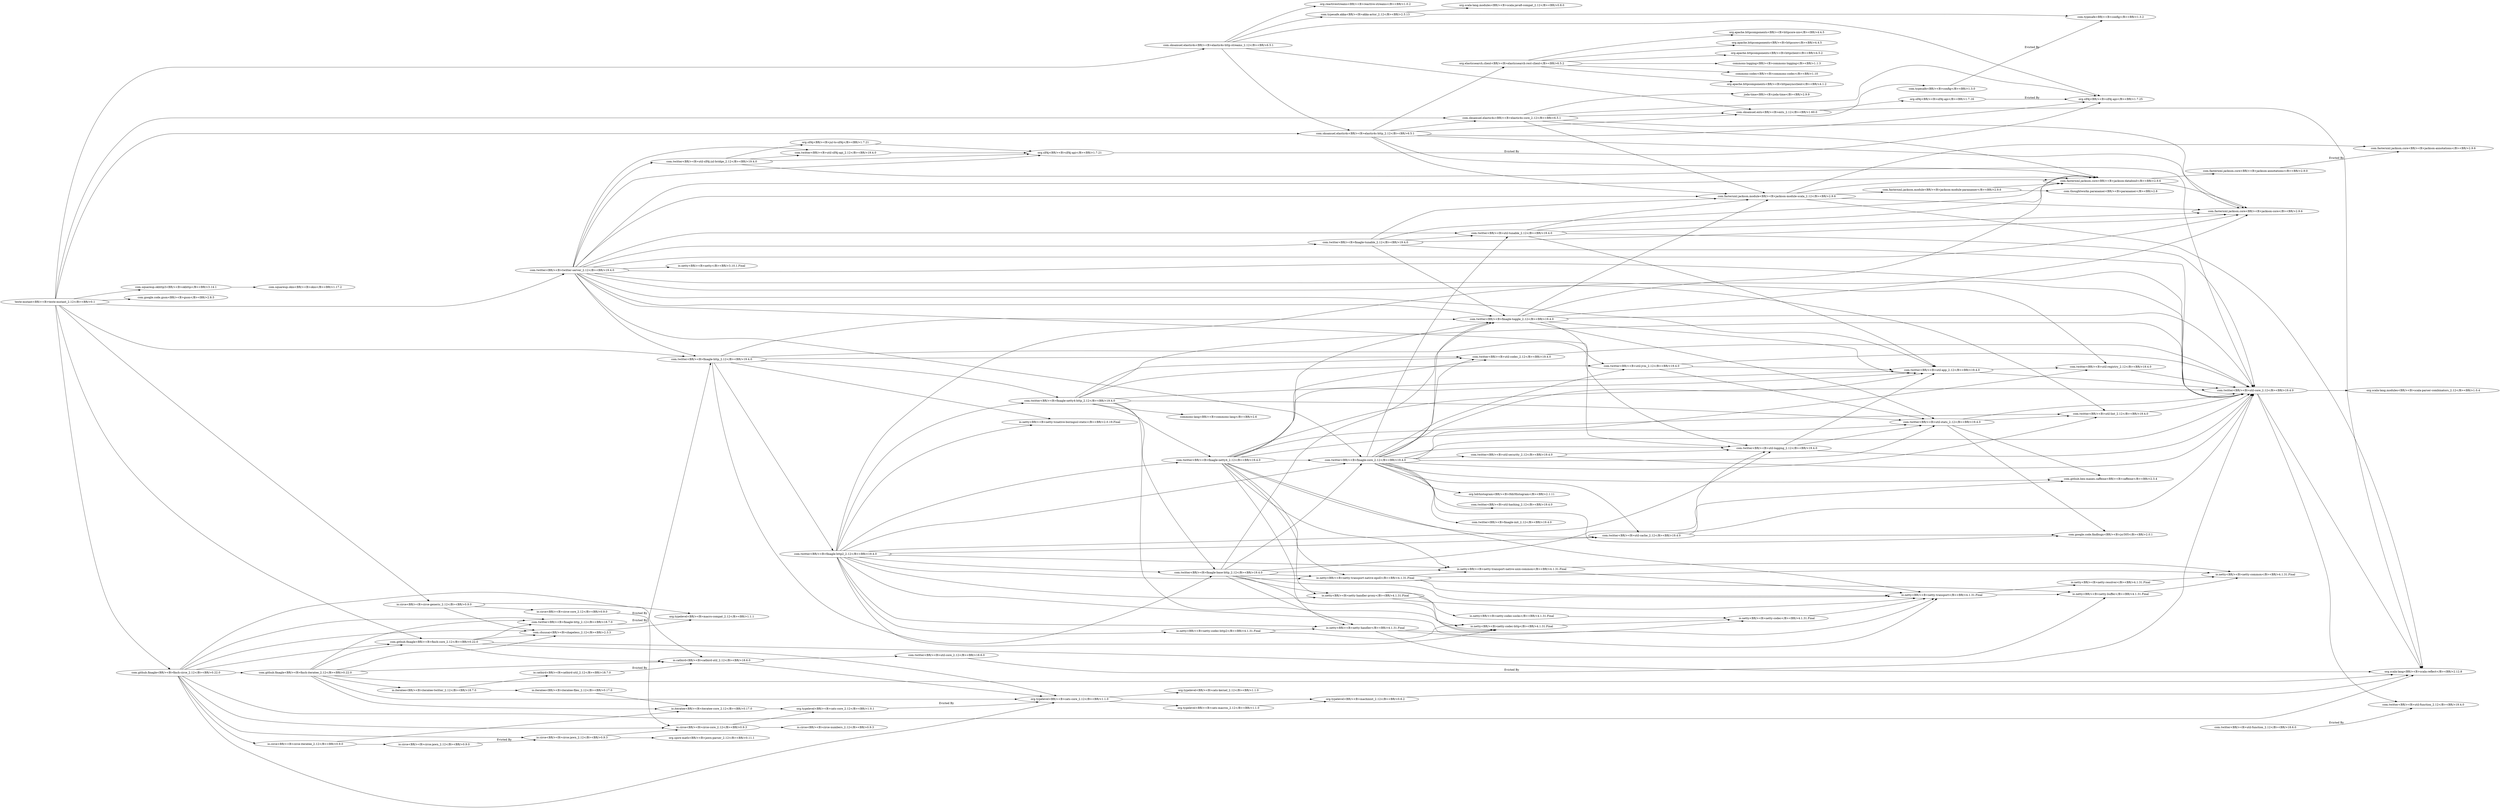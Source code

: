 digraph "dependency-graph" {
    graph[rankdir="LR"]
    edge [
        arrowtail="none"
    ]
    "teste-mutant:teste-mutant_2.12:0.1"[labelType="html" label="teste-mutant<BR/><B>teste-mutant_2.12</B><BR/>0.1" style=""]
    "com.sksamuel.elastic4s:elastic4s-http-streams_2.12:6.5.1"[labelType="html" label="com.sksamuel.elastic4s<BR/><B>elastic4s-http-streams_2.12</B><BR/>6.5.1" style=""]
    "org.reactivestreams:reactive-streams:1.0.2"[labelType="html" label="org.reactivestreams<BR/><B>reactive-streams</B><BR/>1.0.2" style=""]
    "com.typesafe.akka:akka-actor_2.12:2.5.13"[labelType="html" label="com.typesafe.akka<BR/><B>akka-actor_2.12</B><BR/>2.5.13" style=""]
    "org.scala-lang.modules:scala-java8-compat_2.12:0.8.0"[labelType="html" label="org.scala-lang.modules<BR/><B>scala-java8-compat_2.12</B><BR/>0.8.0" style=""]
    "com.typesafe:config:1.3.2"[labelType="html" label="com.typesafe<BR/><B>config</B><BR/>1.3.2" style=""]
    "com.typesafe:config:1.3.0"[labelType="html" label="com.typesafe<BR/><B>config</B><BR/>1.3.0" style="stroke-dasharray: 5,5"]
    "com.sksamuel.elastic4s:elastic4s-http_2.12:6.5.1"[labelType="html" label="com.sksamuel.elastic4s<BR/><B>elastic4s-http_2.12</B><BR/>6.5.1" style=""]
    "org.elasticsearch.client:elasticsearch-rest-client:6.5.2"[labelType="html" label="org.elasticsearch.client<BR/><B>elasticsearch-rest-client</B><BR/>6.5.2" style=""]
    "commons-logging:commons-logging:1.1.3"[labelType="html" label="commons-logging<BR/><B>commons-logging</B><BR/>1.1.3" style=""]
    "commons-codec:commons-codec:1.10"[labelType="html" label="commons-codec<BR/><B>commons-codec</B><BR/>1.10" style=""]
    "org.apache.httpcomponents:httpasyncclient:4.1.2"[labelType="html" label="org.apache.httpcomponents<BR/><B>httpasyncclient</B><BR/>4.1.2" style=""]
    "org.apache.httpcomponents:httpcore-nio:4.4.5"[labelType="html" label="org.apache.httpcomponents<BR/><B>httpcore-nio</B><BR/>4.4.5" style=""]
    "org.apache.httpcomponents:httpcore:4.4.5"[labelType="html" label="org.apache.httpcomponents<BR/><B>httpcore</B><BR/>4.4.5" style=""]
    "org.apache.httpcomponents:httpclient:4.5.2"[labelType="html" label="org.apache.httpcomponents<BR/><B>httpclient</B><BR/>4.5.2" style=""]
    "com.sksamuel.elastic4s:elastic4s-core_2.12:6.5.1"[labelType="html" label="com.sksamuel.elastic4s<BR/><B>elastic4s-core_2.12</B><BR/>6.5.1" style=""]
    "joda-time:joda-time:2.9.9"[labelType="html" label="joda-time<BR/><B>joda-time</B><BR/>2.9.9" style=""]
    "org.slf4j:slf4j-api:1.7.25"[labelType="html" label="org.slf4j<BR/><B>slf4j-api</B><BR/>1.7.25" style=""]
    "org.slf4j:slf4j-api:1.7.21"[labelType="html" label="org.slf4j<BR/><B>slf4j-api</B><BR/>1.7.21" style="stroke-dasharray: 5,5"]
    "org.slf4j:slf4j-api:1.7.16"[labelType="html" label="org.slf4j<BR/><B>slf4j-api</B><BR/>1.7.16" style="stroke-dasharray: 5,5"]
    "com.sksamuel.exts:exts_2.12:1.60.0"[labelType="html" label="com.sksamuel.exts<BR/><B>exts_2.12</B><BR/>1.60.0" style=""]
    "com.squareup.okhttp3:okhttp:3.14.1"[labelType="html" label="com.squareup.okhttp3<BR/><B>okhttp</B><BR/>3.14.1" style=""]
    "com.squareup.okio:okio:1.17.2"[labelType="html" label="com.squareup.okio<BR/><B>okio</B><BR/>1.17.2" style=""]
    "com.google.code.gson:gson:2.8.5"[labelType="html" label="com.google.code.gson<BR/><B>gson</B><BR/>2.8.5" style=""]
    "com.twitter:twitter-server_2.12:19.4.0"[labelType="html" label="com.twitter<BR/><B>twitter-server_2.12</B><BR/>19.4.0" style=""]
    "io.netty:netty:3.10.1.Final"[labelType="html" label="io.netty<BR/><B>netty</B><BR/>3.10.1.Final" style=""]
    "com.twitter:util-slf4j-jul-bridge_2.12:19.4.0"[labelType="html" label="com.twitter<BR/><B>util-slf4j-jul-bridge_2.12</B><BR/>19.4.0" style=""]
    "org.slf4j:jul-to-slf4j:1.7.21"[labelType="html" label="org.slf4j<BR/><B>jul-to-slf4j</B><BR/>1.7.21" style=""]
    "com.twitter:util-slf4j-api_2.12:19.4.0"[labelType="html" label="com.twitter<BR/><B>util-slf4j-api_2.12</B><BR/>19.4.0" style=""]
    "com.twitter:finagle-tunable_2.12:19.4.0"[labelType="html" label="com.twitter<BR/><B>finagle-tunable_2.12</B><BR/>19.4.0" style=""]
    "com.twitter:finagle-http_2.12:19.4.0"[labelType="html" label="com.twitter<BR/><B>finagle-http_2.12</B><BR/>19.4.0" style=""]
    "com.twitter:finagle-http_2.12:18.7.0"[labelType="html" label="com.twitter<BR/><B>finagle-http_2.12</B><BR/>18.7.0" style="stroke-dasharray: 5,5"]
    "com.twitter:finagle-http2_2.12:19.4.0"[labelType="html" label="com.twitter<BR/><B>finagle-http2_2.12</B><BR/>19.4.0" style=""]
    "io.netty:netty-tcnative-boringssl-static:2.0.19.Final"[labelType="html" label="io.netty<BR/><B>netty-tcnative-boringssl-static</B><BR/>2.0.19.Final" style=""]
    "io.netty:netty-codec-http2:4.1.31.Final"[labelType="html" label="io.netty<BR/><B>netty-codec-http2</B><BR/>4.1.31.Final" style=""]
    "com.twitter:finagle-netty4-http_2.12:19.4.0"[labelType="html" label="com.twitter<BR/><B>finagle-netty4-http_2.12</B><BR/>19.4.0" style=""]
    "commons-lang:commons-lang:2.6"[labelType="html" label="commons-lang<BR/><B>commons-lang</B><BR/>2.6" style=""]
    "com.twitter:finagle-netty4_2.12:19.4.0"[labelType="html" label="com.twitter<BR/><B>finagle-netty4_2.12</B><BR/>19.4.0" style=""]
    "com.twitter:finagle-base-http_2.12:19.4.0"[labelType="html" label="com.twitter<BR/><B>finagle-base-http_2.12</B><BR/>19.4.0" style=""]
    "com.twitter:finagle-core_2.12:19.4.0"[labelType="html" label="com.twitter<BR/><B>finagle-core_2.12</B><BR/>19.4.0" style=""]
    "io.netty:netty-handler-proxy:4.1.31.Final"[labelType="html" label="io.netty<BR/><B>netty-handler-proxy</B><BR/>4.1.31.Final" style=""]
    "io.netty:netty-codec-http:4.1.31.Final"[labelType="html" label="io.netty<BR/><B>netty-codec-http</B><BR/>4.1.31.Final" style=""]
    "io.netty:netty-codec-socks:4.1.31.Final"[labelType="html" label="io.netty<BR/><B>netty-codec-socks</B><BR/>4.1.31.Final" style=""]
    "io.netty:netty-transport-native-epoll:4.1.31.Final"[labelType="html" label="io.netty<BR/><B>netty-transport-native-epoll</B><BR/>4.1.31.Final" style=""]
    "io.netty:netty-transport-native-unix-common:4.1.31.Final"[labelType="html" label="io.netty<BR/><B>netty-transport-native-unix-common</B><BR/>4.1.31.Final" style=""]
    "io.netty:netty-handler:4.1.31.Final"[labelType="html" label="io.netty<BR/><B>netty-handler</B><BR/>4.1.31.Final" style=""]
    "io.netty:netty-codec:4.1.31.Final"[labelType="html" label="io.netty<BR/><B>netty-codec</B><BR/>4.1.31.Final" style=""]
    "io.netty:netty-transport:4.1.31.Final"[labelType="html" label="io.netty<BR/><B>netty-transport</B><BR/>4.1.31.Final" style=""]
    "io.netty:netty-resolver:4.1.31.Final"[labelType="html" label="io.netty<BR/><B>netty-resolver</B><BR/>4.1.31.Final" style=""]
    "io.netty:netty-buffer:4.1.31.Final"[labelType="html" label="io.netty<BR/><B>netty-buffer</B><BR/>4.1.31.Final" style=""]
    "io.netty:netty-common:4.1.31.Final"[labelType="html" label="io.netty<BR/><B>netty-common</B><BR/>4.1.31.Final" style=""]
    "org.hdrhistogram:HdrHistogram:2.1.11"[labelType="html" label="org.hdrhistogram<BR/><B>HdrHistogram</B><BR/>2.1.11" style=""]
    "com.twitter:util-tunable_2.12:19.4.0"[labelType="html" label="com.twitter<BR/><B>util-tunable_2.12</B><BR/>19.4.0" style=""]
    "com.twitter:util-security_2.12:19.4.0"[labelType="html" label="com.twitter<BR/><B>util-security_2.12</B><BR/>19.4.0" style=""]
    "com.twitter:util-jvm_2.12:19.4.0"[labelType="html" label="com.twitter<BR/><B>util-jvm_2.12</B><BR/>19.4.0" style=""]
    "com.twitter:util-hashing_2.12:19.4.0"[labelType="html" label="com.twitter<BR/><B>util-hashing_2.12</B><BR/>19.4.0" style=""]
    "com.twitter:util-codec_2.12:19.4.0"[labelType="html" label="com.twitter<BR/><B>util-codec_2.12</B><BR/>19.4.0" style=""]
    "com.twitter:util-cache_2.12:19.4.0"[labelType="html" label="com.twitter<BR/><B>util-cache_2.12</B><BR/>19.4.0" style=""]
    "com.twitter:finagle-init_2.12:19.4.0"[labelType="html" label="com.twitter<BR/><B>finagle-init_2.12</B><BR/>19.4.0" style=""]
    "com.twitter:finagle-toggle_2.12:19.4.0"[labelType="html" label="com.twitter<BR/><B>finagle-toggle_2.12</B><BR/>19.4.0" style=""]
    "com.fasterxml.jackson.module:jackson-module-scala_2.12:2.9.6"[labelType="html" label="com.fasterxml.jackson.module<BR/><B>jackson-module-scala_2.12</B><BR/>2.9.6" style=""]
    "com.fasterxml.jackson.module:jackson-module-paranamer:2.9.6"[labelType="html" label="com.fasterxml.jackson.module<BR/><B>jackson-module-paranamer</B><BR/>2.9.6" style=""]
    "com.thoughtworks.paranamer:paranamer:2.8"[labelType="html" label="com.thoughtworks.paranamer<BR/><B>paranamer</B><BR/>2.8" style=""]
    "com.fasterxml.jackson.core:jackson-annotations:2.9.6"[labelType="html" label="com.fasterxml.jackson.core<BR/><B>jackson-annotations</B><BR/>2.9.6" style=""]
    "com.fasterxml.jackson.core:jackson-annotations:2.9.0"[labelType="html" label="com.fasterxml.jackson.core<BR/><B>jackson-annotations</B><BR/>2.9.0" style="stroke-dasharray: 5,5"]
    "com.fasterxml.jackson.core:jackson-databind:2.9.6"[labelType="html" label="com.fasterxml.jackson.core<BR/><B>jackson-databind</B><BR/>2.9.6" style=""]
    "com.fasterxml.jackson.core:jackson-core:2.9.6"[labelType="html" label="com.fasterxml.jackson.core<BR/><B>jackson-core</B><BR/>2.9.6" style=""]
    "com.twitter:util-logging_2.12:19.4.0"[labelType="html" label="com.twitter<BR/><B>util-logging_2.12</B><BR/>19.4.0" style=""]
    "com.twitter:util-stats_2.12:19.4.0"[labelType="html" label="com.twitter<BR/><B>util-stats_2.12</B><BR/>19.4.0" style=""]
    "com.google.code.findbugs:jsr305:2.0.1"[labelType="html" label="com.google.code.findbugs<BR/><B>jsr305</B><BR/>2.0.1" style=""]
    "com.twitter:util-lint_2.12:19.4.0"[labelType="html" label="com.twitter<BR/><B>util-lint_2.12</B><BR/>19.4.0" style=""]
    "com.twitter:util-app_2.12:19.4.0"[labelType="html" label="com.twitter<BR/><B>util-app_2.12</B><BR/>19.4.0" style=""]
    "com.twitter:util-registry_2.12:19.4.0"[labelType="html" label="com.twitter<BR/><B>util-registry_2.12</B><BR/>19.4.0" style=""]
    "com.twitter:util-core_2.12:19.4.0"[labelType="html" label="com.twitter<BR/><B>util-core_2.12</B><BR/>19.4.0" style=""]
    "com.twitter:util-core_2.12:18.6.0"[labelType="html" label="com.twitter<BR/><B>util-core_2.12</B><BR/>18.6.0" style="stroke-dasharray: 5,5"]
    "com.twitter:util-function_2.12:19.4.0"[labelType="html" label="com.twitter<BR/><B>util-function_2.12</B><BR/>19.4.0" style=""]
    "com.twitter:util-function_2.12:18.6.0"[labelType="html" label="com.twitter<BR/><B>util-function_2.12</B><BR/>18.6.0" style="stroke-dasharray: 5,5"]
    "io.circe:circe-generic_2.12:0.9.0"[labelType="html" label="io.circe<BR/><B>circe-generic_2.12</B><BR/>0.9.0" style=""]
    "com.github.finagle:finch-circe_2.12:0.22.0"[labelType="html" label="com.github.finagle<BR/><B>finch-circe_2.12</B><BR/>0.22.0" style=""]
    "io.circe:circe-jawn_2.12:0.9.3"[labelType="html" label="io.circe<BR/><B>circe-jawn_2.12</B><BR/>0.9.3" style=""]
    "io.circe:circe-jawn_2.12:0.9.0"[labelType="html" label="io.circe<BR/><B>circe-jawn_2.12</B><BR/>0.9.0" style="stroke-dasharray: 5,5"]
    "org.spire-math:jawn-parser_2.12:0.11.1"[labelType="html" label="org.spire-math<BR/><B>jawn-parser_2.12</B><BR/>0.11.1" style=""]
    "io.circe:circe-iteratee_2.12:0.9.0"[labelType="html" label="io.circe<BR/><B>circe-iteratee_2.12</B><BR/>0.9.0" style=""]
    "io.circe:circe-core_2.12:0.9.3"[labelType="html" label="io.circe<BR/><B>circe-core_2.12</B><BR/>0.9.3" style=""]
    "io.circe:circe-core_2.12:0.9.0"[labelType="html" label="io.circe<BR/><B>circe-core_2.12</B><BR/>0.9.0" style="stroke-dasharray: 5,5"]
    "io.circe:circe-numbers_2.12:0.9.3"[labelType="html" label="io.circe<BR/><B>circe-numbers_2.12</B><BR/>0.9.3" style=""]
    "com.github.finagle:finch-iteratee_2.12:0.22.0"[labelType="html" label="com.github.finagle<BR/><B>finch-iteratee_2.12</B><BR/>0.22.0" style=""]
    "io.iteratee:iteratee-twitter_2.12:18.7.0"[labelType="html" label="io.iteratee<BR/><B>iteratee-twitter_2.12</B><BR/>18.7.0" style=""]
    "io.iteratee:iteratee-files_2.12:0.17.0"[labelType="html" label="io.iteratee<BR/><B>iteratee-files_2.12</B><BR/>0.17.0" style=""]
    "io.iteratee:iteratee-core_2.12:0.17.0"[labelType="html" label="io.iteratee<BR/><B>iteratee-core_2.12</B><BR/>0.17.0" style=""]
    "org.scala-lang:scala-reflect:2.12.8"[labelType="html" label="org.scala-lang<BR/><B>scala-reflect</B><BR/>2.12.8" style=""]
    "com.github.finagle:finch-core_2.12:0.22.0"[labelType="html" label="com.github.finagle<BR/><B>finch-core_2.12</B><BR/>0.22.0" style=""]
    "io.catbird:catbird-util_2.12:18.6.0"[labelType="html" label="io.catbird<BR/><B>catbird-util_2.12</B><BR/>18.6.0" style=""]
    "io.catbird:catbird-util_2.12:18.7.0"[labelType="html" label="io.catbird<BR/><B>catbird-util_2.12</B><BR/>18.7.0" style="stroke-dasharray: 5,5"]
    "org.scala-lang.modules:scala-parser-combinators_2.12:1.0.4"[labelType="html" label="org.scala-lang.modules<BR/><B>scala-parser-combinators_2.12</B><BR/>1.0.4" style=""]
    "com.github.ben-manes.caffeine:caffeine:2.3.4"[labelType="html" label="com.github.ben-manes.caffeine<BR/><B>caffeine</B><BR/>2.3.4" style=""]
    "org.typelevel:cats-core_2.12:1.1.0"[labelType="html" label="org.typelevel<BR/><B>cats-core_2.12</B><BR/>1.1.0" style=""]
    "org.typelevel:cats-core_2.12:1.0.1"[labelType="html" label="org.typelevel<BR/><B>cats-core_2.12</B><BR/>1.0.1" style="stroke-dasharray: 5,5"]
    "org.typelevel:cats-kernel_2.12:1.1.0"[labelType="html" label="org.typelevel<BR/><B>cats-kernel_2.12</B><BR/>1.1.0" style=""]
    "org.typelevel:cats-macros_2.12:1.1.0"[labelType="html" label="org.typelevel<BR/><B>cats-macros_2.12</B><BR/>1.1.0" style=""]
    "org.typelevel:machinist_2.12:0.6.2"[labelType="html" label="org.typelevel<BR/><B>machinist_2.12</B><BR/>0.6.2" style=""]
    "com.chuusai:shapeless_2.12:2.3.3"[labelType="html" label="com.chuusai<BR/><B>shapeless_2.12</B><BR/>2.3.3" style=""]
    "org.typelevel:macro-compat_2.12:1.1.1"[labelType="html" label="org.typelevel<BR/><B>macro-compat_2.12</B><BR/>1.1.1" style=""]
    "teste-mutant:teste-mutant_2.12:0.1" -> "com.sksamuel.elastic4s:elastic4s-http-streams_2.12:6.5.1"
    "com.sksamuel.elastic4s:elastic4s-http-streams_2.12:6.5.1" -> "org.reactivestreams:reactive-streams:1.0.2"
    "com.sksamuel.elastic4s:elastic4s-http-streams_2.12:6.5.1" -> "com.typesafe.akka:akka-actor_2.12:2.5.13"
    "com.typesafe.akka:akka-actor_2.12:2.5.13" -> "org.scala-lang.modules:scala-java8-compat_2.12:0.8.0"
    "com.typesafe.akka:akka-actor_2.12:2.5.13" -> "com.typesafe:config:1.3.2"
    "com.sksamuel.exts:exts_2.12:1.60.0" -> "com.typesafe:config:1.3.0"
    "teste-mutant:teste-mutant_2.12:0.1" -> "com.sksamuel.elastic4s:elastic4s-http_2.12:6.5.1"
    "com.sksamuel.elastic4s:elastic4s-http-streams_2.12:6.5.1" -> "com.sksamuel.elastic4s:elastic4s-http_2.12:6.5.1"
    "com.sksamuel.elastic4s:elastic4s-http_2.12:6.5.1" -> "org.elasticsearch.client:elasticsearch-rest-client:6.5.2"
    "org.elasticsearch.client:elasticsearch-rest-client:6.5.2" -> "commons-logging:commons-logging:1.1.3"
    "org.elasticsearch.client:elasticsearch-rest-client:6.5.2" -> "commons-codec:commons-codec:1.10"
    "org.elasticsearch.client:elasticsearch-rest-client:6.5.2" -> "org.apache.httpcomponents:httpasyncclient:4.1.2"
    "org.elasticsearch.client:elasticsearch-rest-client:6.5.2" -> "org.apache.httpcomponents:httpcore-nio:4.4.5"
    "org.elasticsearch.client:elasticsearch-rest-client:6.5.2" -> "org.apache.httpcomponents:httpcore:4.4.5"
    "org.elasticsearch.client:elasticsearch-rest-client:6.5.2" -> "org.apache.httpcomponents:httpclient:4.5.2"
    "teste-mutant:teste-mutant_2.12:0.1" -> "com.sksamuel.elastic4s:elastic4s-core_2.12:6.5.1"
    "com.sksamuel.elastic4s:elastic4s-http_2.12:6.5.1" -> "com.sksamuel.elastic4s:elastic4s-core_2.12:6.5.1"
    "com.sksamuel.elastic4s:elastic4s-core_2.12:6.5.1" -> "joda-time:joda-time:2.9.9"
    "com.sksamuel.elastic4s:elastic4s-core_2.12:6.5.1" -> "org.slf4j:slf4j-api:1.7.25"
    "com.sksamuel.elastic4s:elastic4s-http_2.12:6.5.1" -> "org.slf4j:slf4j-api:1.7.25"
    "com.sksamuel.elastic4s:elastic4s-http-streams_2.12:6.5.1" -> "org.slf4j:slf4j-api:1.7.25"
    "com.twitter:util-slf4j-jul-bridge_2.12:19.4.0" -> "org.slf4j:slf4j-api:1.7.21"
    "org.slf4j:jul-to-slf4j:1.7.21" -> "org.slf4j:slf4j-api:1.7.21"
    "com.twitter:twitter-server_2.12:19.4.0" -> "org.slf4j:slf4j-api:1.7.21"
    "com.twitter:util-slf4j-api_2.12:19.4.0" -> "org.slf4j:slf4j-api:1.7.21"
    "com.sksamuel.exts:exts_2.12:1.60.0" -> "org.slf4j:slf4j-api:1.7.16"
    "com.sksamuel.elastic4s:elastic4s-core_2.12:6.5.1" -> "com.sksamuel.exts:exts_2.12:1.60.0"
    "com.sksamuel.elastic4s:elastic4s-http_2.12:6.5.1" -> "com.sksamuel.exts:exts_2.12:1.60.0"
    "com.sksamuel.elastic4s:elastic4s-http-streams_2.12:6.5.1" -> "com.sksamuel.exts:exts_2.12:1.60.0"
    "teste-mutant:teste-mutant_2.12:0.1" -> "com.squareup.okhttp3:okhttp:3.14.1"
    "com.squareup.okhttp3:okhttp:3.14.1" -> "com.squareup.okio:okio:1.17.2"
    "teste-mutant:teste-mutant_2.12:0.1" -> "com.google.code.gson:gson:2.8.5"
    "teste-mutant:teste-mutant_2.12:0.1" -> "com.twitter:twitter-server_2.12:19.4.0"
    "com.twitter:twitter-server_2.12:19.4.0" -> "io.netty:netty:3.10.1.Final"
    "com.twitter:twitter-server_2.12:19.4.0" -> "com.twitter:util-slf4j-jul-bridge_2.12:19.4.0"
    "com.twitter:util-slf4j-jul-bridge_2.12:19.4.0" -> "org.slf4j:jul-to-slf4j:1.7.21"
    "com.twitter:util-slf4j-jul-bridge_2.12:19.4.0" -> "com.twitter:util-slf4j-api_2.12:19.4.0"
    "com.twitter:twitter-server_2.12:19.4.0" -> "com.twitter:util-slf4j-api_2.12:19.4.0"
    "com.twitter:twitter-server_2.12:19.4.0" -> "com.twitter:finagle-tunable_2.12:19.4.0"
    "teste-mutant:teste-mutant_2.12:0.1" -> "com.twitter:finagle-http_2.12:19.4.0"
    "com.twitter:twitter-server_2.12:19.4.0" -> "com.twitter:finagle-http_2.12:19.4.0"
    "com.github.finagle:finch-iteratee_2.12:0.22.0" -> "com.twitter:finagle-http_2.12:18.7.0"
    "com.github.finagle:finch-circe_2.12:0.22.0" -> "com.twitter:finagle-http_2.12:18.7.0"
    "com.github.finagle:finch-core_2.12:0.22.0" -> "com.twitter:finagle-http_2.12:18.7.0"
    "com.twitter:finagle-http_2.12:19.4.0" -> "com.twitter:finagle-http2_2.12:19.4.0"
    "com.twitter:finagle-http2_2.12:19.4.0" -> "io.netty:netty-tcnative-boringssl-static:2.0.19.Final"
    "com.twitter:finagle-http_2.12:19.4.0" -> "io.netty:netty-tcnative-boringssl-static:2.0.19.Final"
    "com.twitter:finagle-http2_2.12:19.4.0" -> "io.netty:netty-codec-http2:4.1.31.Final"
    "com.twitter:finagle-http2_2.12:19.4.0" -> "com.twitter:finagle-netty4-http_2.12:19.4.0"
    "com.twitter:finagle-http_2.12:19.4.0" -> "com.twitter:finagle-netty4-http_2.12:19.4.0"
    "com.twitter:finagle-netty4-http_2.12:19.4.0" -> "commons-lang:commons-lang:2.6"
    "com.twitter:finagle-http2_2.12:19.4.0" -> "com.twitter:finagle-netty4_2.12:19.4.0"
    "com.twitter:finagle-netty4-http_2.12:19.4.0" -> "com.twitter:finagle-netty4_2.12:19.4.0"
    "com.twitter:finagle-http2_2.12:19.4.0" -> "com.twitter:finagle-base-http_2.12:19.4.0"
    "com.twitter:finagle-netty4-http_2.12:19.4.0" -> "com.twitter:finagle-base-http_2.12:19.4.0"
    "com.twitter:finagle-http_2.12:19.4.0" -> "com.twitter:finagle-base-http_2.12:19.4.0"
    "com.twitter:finagle-http2_2.12:19.4.0" -> "com.twitter:finagle-core_2.12:19.4.0"
    "com.twitter:twitter-server_2.12:19.4.0" -> "com.twitter:finagle-core_2.12:19.4.0"
    "com.twitter:finagle-base-http_2.12:19.4.0" -> "com.twitter:finagle-core_2.12:19.4.0"
    "com.twitter:finagle-netty4_2.12:19.4.0" -> "com.twitter:finagle-core_2.12:19.4.0"
    "com.twitter:finagle-http2_2.12:19.4.0" -> "io.netty:netty-handler-proxy:4.1.31.Final"
    "com.twitter:finagle-base-http_2.12:19.4.0" -> "io.netty:netty-handler-proxy:4.1.31.Final"
    "com.twitter:finagle-netty4_2.12:19.4.0" -> "io.netty:netty-handler-proxy:4.1.31.Final"
    "com.twitter:finagle-http2_2.12:19.4.0" -> "io.netty:netty-codec-http:4.1.31.Final"
    "io.netty:netty-handler-proxy:4.1.31.Final" -> "io.netty:netty-codec-http:4.1.31.Final"
    "com.twitter:finagle-netty4-http_2.12:19.4.0" -> "io.netty:netty-codec-http:4.1.31.Final"
    "io.netty:netty-codec-http2:4.1.31.Final" -> "io.netty:netty-codec-http:4.1.31.Final"
    "com.twitter:finagle-base-http_2.12:19.4.0" -> "io.netty:netty-codec-http:4.1.31.Final"
    "io.netty:netty-handler-proxy:4.1.31.Final" -> "io.netty:netty-codec-socks:4.1.31.Final"
    "com.twitter:finagle-http2_2.12:19.4.0" -> "io.netty:netty-transport-native-epoll:4.1.31.Final"
    "com.twitter:finagle-base-http_2.12:19.4.0" -> "io.netty:netty-transport-native-epoll:4.1.31.Final"
    "com.twitter:finagle-netty4_2.12:19.4.0" -> "io.netty:netty-transport-native-epoll:4.1.31.Final"
    "io.netty:netty-transport-native-epoll:4.1.31.Final" -> "io.netty:netty-transport-native-unix-common:4.1.31.Final"
    "com.twitter:finagle-http2_2.12:19.4.0" -> "io.netty:netty-transport-native-unix-common:4.1.31.Final"
    "com.twitter:finagle-base-http_2.12:19.4.0" -> "io.netty:netty-transport-native-unix-common:4.1.31.Final"
    "com.twitter:finagle-netty4_2.12:19.4.0" -> "io.netty:netty-transport-native-unix-common:4.1.31.Final"
    "com.twitter:finagle-http2_2.12:19.4.0" -> "io.netty:netty-handler:4.1.31.Final"
    "io.netty:netty-codec-http2:4.1.31.Final" -> "io.netty:netty-handler:4.1.31.Final"
    "com.twitter:finagle-base-http_2.12:19.4.0" -> "io.netty:netty-handler:4.1.31.Final"
    "com.twitter:finagle-netty4_2.12:19.4.0" -> "io.netty:netty-handler:4.1.31.Final"
    "io.netty:netty-codec-socks:4.1.31.Final" -> "io.netty:netty-codec:4.1.31.Final"
    "io.netty:netty-codec-http:4.1.31.Final" -> "io.netty:netty-codec:4.1.31.Final"
    "io.netty:netty-handler:4.1.31.Final" -> "io.netty:netty-codec:4.1.31.Final"
    "io.netty:netty-transport-native-epoll:4.1.31.Final" -> "io.netty:netty-transport:4.1.31.Final"
    "com.twitter:finagle-http2_2.12:19.4.0" -> "io.netty:netty-transport:4.1.31.Final"
    "io.netty:netty-codec:4.1.31.Final" -> "io.netty:netty-transport:4.1.31.Final"
    "io.netty:netty-handler-proxy:4.1.31.Final" -> "io.netty:netty-transport:4.1.31.Final"
    "com.twitter:finagle-base-http_2.12:19.4.0" -> "io.netty:netty-transport:4.1.31.Final"
    "com.twitter:finagle-netty4_2.12:19.4.0" -> "io.netty:netty-transport:4.1.31.Final"
    "io.netty:netty-handler:4.1.31.Final" -> "io.netty:netty-transport:4.1.31.Final"
    "io.netty:netty-transport-native-unix-common:4.1.31.Final" -> "io.netty:netty-transport:4.1.31.Final"
    "io.netty:netty-transport:4.1.31.Final" -> "io.netty:netty-resolver:4.1.31.Final"
    "io.netty:netty-transport-native-epoll:4.1.31.Final" -> "io.netty:netty-buffer:4.1.31.Final"
    "io.netty:netty-transport:4.1.31.Final" -> "io.netty:netty-buffer:4.1.31.Final"
    "io.netty:netty-handler:4.1.31.Final" -> "io.netty:netty-buffer:4.1.31.Final"
    "io.netty:netty-transport-native-epoll:4.1.31.Final" -> "io.netty:netty-common:4.1.31.Final"
    "io.netty:netty-resolver:4.1.31.Final" -> "io.netty:netty-common:4.1.31.Final"
    "io.netty:netty-buffer:4.1.31.Final" -> "io.netty:netty-common:4.1.31.Final"
    "io.netty:netty-transport-native-unix-common:4.1.31.Final" -> "io.netty:netty-common:4.1.31.Final"
    "com.twitter:finagle-core_2.12:19.4.0" -> "org.hdrhistogram:HdrHistogram:2.1.11"
    "com.twitter:finagle-tunable_2.12:19.4.0" -> "com.twitter:util-tunable_2.12:19.4.0"
    "com.twitter:twitter-server_2.12:19.4.0" -> "com.twitter:util-tunable_2.12:19.4.0"
    "com.twitter:finagle-core_2.12:19.4.0" -> "com.twitter:util-tunable_2.12:19.4.0"
    "com.twitter:finagle-core_2.12:19.4.0" -> "com.twitter:util-security_2.12:19.4.0"
    "com.twitter:finagle-netty4-http_2.12:19.4.0" -> "com.twitter:util-jvm_2.12:19.4.0"
    "com.twitter:twitter-server_2.12:19.4.0" -> "com.twitter:util-jvm_2.12:19.4.0"
    "com.twitter:finagle-core_2.12:19.4.0" -> "com.twitter:util-jvm_2.12:19.4.0"
    "com.twitter:finagle-core_2.12:19.4.0" -> "com.twitter:util-hashing_2.12:19.4.0"
    "com.twitter:finagle-netty4-http_2.12:19.4.0" -> "com.twitter:util-codec_2.12:19.4.0"
    "com.twitter:finagle-http_2.12:19.4.0" -> "com.twitter:util-codec_2.12:19.4.0"
    "com.twitter:finagle-core_2.12:19.4.0" -> "com.twitter:util-codec_2.12:19.4.0"
    "com.twitter:finagle-netty4_2.12:19.4.0" -> "com.twitter:util-codec_2.12:19.4.0"
    "com.twitter:finagle-http2_2.12:19.4.0" -> "com.twitter:util-cache_2.12:19.4.0"
    "com.twitter:finagle-core_2.12:19.4.0" -> "com.twitter:util-cache_2.12:19.4.0"
    "com.twitter:finagle-netty4_2.12:19.4.0" -> "com.twitter:util-cache_2.12:19.4.0"
    "com.twitter:finagle-core_2.12:19.4.0" -> "com.twitter:finagle-init_2.12:19.4.0"
    "com.twitter:finagle-tunable_2.12:19.4.0" -> "com.twitter:finagle-toggle_2.12:19.4.0"
    "com.twitter:twitter-server_2.12:19.4.0" -> "com.twitter:finagle-toggle_2.12:19.4.0"
    "com.twitter:finagle-http_2.12:19.4.0" -> "com.twitter:finagle-toggle_2.12:19.4.0"
    "com.twitter:finagle-base-http_2.12:19.4.0" -> "com.twitter:finagle-toggle_2.12:19.4.0"
    "com.twitter:finagle-core_2.12:19.4.0" -> "com.twitter:finagle-toggle_2.12:19.4.0"
    "com.twitter:finagle-netty4_2.12:19.4.0" -> "com.twitter:finagle-toggle_2.12:19.4.0"
    "com.sksamuel.elastic4s:elastic4s-core_2.12:6.5.1" -> "com.fasterxml.jackson.module:jackson-module-scala_2.12:2.9.6"
    "com.twitter:finagle-tunable_2.12:19.4.0" -> "com.fasterxml.jackson.module:jackson-module-scala_2.12:2.9.6"
    "com.sksamuel.elastic4s:elastic4s-http_2.12:6.5.1" -> "com.fasterxml.jackson.module:jackson-module-scala_2.12:2.9.6"
    "com.twitter:twitter-server_2.12:19.4.0" -> "com.fasterxml.jackson.module:jackson-module-scala_2.12:2.9.6"
    "com.twitter:util-tunable_2.12:19.4.0" -> "com.fasterxml.jackson.module:jackson-module-scala_2.12:2.9.6"
    "com.twitter:finagle-toggle_2.12:19.4.0" -> "com.fasterxml.jackson.module:jackson-module-scala_2.12:2.9.6"
    "com.fasterxml.jackson.module:jackson-module-scala_2.12:2.9.6" -> "com.fasterxml.jackson.module:jackson-module-paranamer:2.9.6"
    "com.fasterxml.jackson.module:jackson-module-paranamer:2.9.6" -> "com.thoughtworks.paranamer:paranamer:2.8"
    "com.fasterxml.jackson.module:jackson-module-scala_2.12:2.9.6" -> "com.fasterxml.jackson.core:jackson-annotations:2.9.6"
    "com.fasterxml.jackson.core:jackson-databind:2.9.6" -> "com.fasterxml.jackson.core:jackson-annotations:2.9.0"
    "com.sksamuel.elastic4s:elastic4s-core_2.12:6.5.1" -> "com.fasterxml.jackson.core:jackson-databind:2.9.6"
    "com.twitter:finagle-tunable_2.12:19.4.0" -> "com.fasterxml.jackson.core:jackson-databind:2.9.6"
    "com.fasterxml.jackson.module:jackson-module-scala_2.12:2.9.6" -> "com.fasterxml.jackson.core:jackson-databind:2.9.6"
    "com.sksamuel.elastic4s:elastic4s-http_2.12:6.5.1" -> "com.fasterxml.jackson.core:jackson-databind:2.9.6"
    "com.twitter:twitter-server_2.12:19.4.0" -> "com.fasterxml.jackson.core:jackson-databind:2.9.6"
    "com.twitter:util-tunable_2.12:19.4.0" -> "com.fasterxml.jackson.core:jackson-databind:2.9.6"
    "com.twitter:finagle-toggle_2.12:19.4.0" -> "com.fasterxml.jackson.core:jackson-databind:2.9.6"
    "com.fasterxml.jackson.module:jackson-module-paranamer:2.9.6" -> "com.fasterxml.jackson.core:jackson-databind:2.9.6"
    "com.sksamuel.elastic4s:elastic4s-core_2.12:6.5.1" -> "com.fasterxml.jackson.core:jackson-core:2.9.6"
    "com.twitter:finagle-tunable_2.12:19.4.0" -> "com.fasterxml.jackson.core:jackson-core:2.9.6"
    "com.fasterxml.jackson.module:jackson-module-scala_2.12:2.9.6" -> "com.fasterxml.jackson.core:jackson-core:2.9.6"
    "com.sksamuel.elastic4s:elastic4s-http_2.12:6.5.1" -> "com.fasterxml.jackson.core:jackson-core:2.9.6"
    "com.twitter:twitter-server_2.12:19.4.0" -> "com.fasterxml.jackson.core:jackson-core:2.9.6"
    "com.twitter:util-tunable_2.12:19.4.0" -> "com.fasterxml.jackson.core:jackson-core:2.9.6"
    "com.twitter:finagle-toggle_2.12:19.4.0" -> "com.fasterxml.jackson.core:jackson-core:2.9.6"
    "com.fasterxml.jackson.core:jackson-databind:2.9.6" -> "com.fasterxml.jackson.core:jackson-core:2.9.6"
    "com.twitter:finagle-http2_2.12:19.4.0" -> "com.twitter:util-logging_2.12:19.4.0"
    "com.twitter:util-security_2.12:19.4.0" -> "com.twitter:util-logging_2.12:19.4.0"
    "com.twitter:finagle-http_2.12:19.4.0" -> "com.twitter:util-logging_2.12:19.4.0"
    "com.twitter:finagle-base-http_2.12:19.4.0" -> "com.twitter:util-logging_2.12:19.4.0"
    "com.twitter:finagle-core_2.12:19.4.0" -> "com.twitter:util-logging_2.12:19.4.0"
    "com.twitter:finagle-toggle_2.12:19.4.0" -> "com.twitter:util-logging_2.12:19.4.0"
    "com.twitter:util-jvm_2.12:19.4.0" -> "com.twitter:util-stats_2.12:19.4.0"
    "com.twitter:util-logging_2.12:19.4.0" -> "com.twitter:util-stats_2.12:19.4.0"
    "com.twitter:finagle-netty4-http_2.12:19.4.0" -> "com.twitter:util-stats_2.12:19.4.0"
    "com.twitter:finagle-core_2.12:19.4.0" -> "com.twitter:util-stats_2.12:19.4.0"
    "com.twitter:finagle-netty4_2.12:19.4.0" -> "com.twitter:util-stats_2.12:19.4.0"
    "com.twitter:finagle-toggle_2.12:19.4.0" -> "com.twitter:util-stats_2.12:19.4.0"
    "com.twitter:util-cache_2.12:19.4.0" -> "com.google.code.findbugs:jsr305:2.0.1"
    "com.twitter:finagle-core_2.12:19.4.0" -> "com.google.code.findbugs:jsr305:2.0.1"
    "com.twitter:util-stats_2.12:19.4.0" -> "com.google.code.findbugs:jsr305:2.0.1"
    "com.twitter:twitter-server_2.12:19.4.0" -> "com.twitter:util-lint_2.12:19.4.0"
    "com.twitter:finagle-core_2.12:19.4.0" -> "com.twitter:util-lint_2.12:19.4.0"
    "com.twitter:util-stats_2.12:19.4.0" -> "com.twitter:util-lint_2.12:19.4.0"
    "com.twitter:finagle-netty4_2.12:19.4.0" -> "com.twitter:util-lint_2.12:19.4.0"
    "com.twitter:util-jvm_2.12:19.4.0" -> "com.twitter:util-app_2.12:19.4.0"
    "com.twitter:util-logging_2.12:19.4.0" -> "com.twitter:util-app_2.12:19.4.0"
    "com.twitter:finagle-netty4-http_2.12:19.4.0" -> "com.twitter:util-app_2.12:19.4.0"
    "com.twitter:twitter-server_2.12:19.4.0" -> "com.twitter:util-app_2.12:19.4.0"
    "com.twitter:util-tunable_2.12:19.4.0" -> "com.twitter:util-app_2.12:19.4.0"
    "com.twitter:finagle-core_2.12:19.4.0" -> "com.twitter:util-app_2.12:19.4.0"
    "com.twitter:finagle-netty4_2.12:19.4.0" -> "com.twitter:util-app_2.12:19.4.0"
    "com.twitter:finagle-toggle_2.12:19.4.0" -> "com.twitter:util-app_2.12:19.4.0"
    "com.twitter:util-app_2.12:19.4.0" -> "com.twitter:util-registry_2.12:19.4.0"
    "com.twitter:twitter-server_2.12:19.4.0" -> "com.twitter:util-registry_2.12:19.4.0"
    "com.twitter:finagle-core_2.12:19.4.0" -> "com.twitter:util-registry_2.12:19.4.0"
    "com.twitter:util-codec_2.12:19.4.0" -> "com.twitter:util-core_2.12:19.4.0"
    "com.twitter:finagle-http2_2.12:19.4.0" -> "com.twitter:util-core_2.12:19.4.0"
    "com.twitter:util-security_2.12:19.4.0" -> "com.twitter:util-core_2.12:19.4.0"
    "com.twitter:finagle-tunable_2.12:19.4.0" -> "com.twitter:util-core_2.12:19.4.0"
    "com.twitter:finagle-netty4-http_2.12:19.4.0" -> "com.twitter:util-core_2.12:19.4.0"
    "com.twitter:twitter-server_2.12:19.4.0" -> "com.twitter:util-core_2.12:19.4.0"
    "com.twitter:util-registry_2.12:19.4.0" -> "com.twitter:util-core_2.12:19.4.0"
    "com.twitter:util-lint_2.12:19.4.0" -> "com.twitter:util-core_2.12:19.4.0"
    "com.twitter:util-stats_2.12:19.4.0" -> "com.twitter:util-core_2.12:19.4.0"
    "com.twitter:finagle-toggle_2.12:19.4.0" -> "com.twitter:util-core_2.12:19.4.0"
    "com.twitter:util-slf4j-jul-bridge_2.12:19.4.0" -> "com.twitter:util-core_2.12:19.4.0"
    "com.twitter:util-jvm_2.12:19.4.0" -> "com.twitter:util-core_2.12:19.4.0"
    "com.twitter:util-logging_2.12:19.4.0" -> "com.twitter:util-core_2.12:19.4.0"
    "com.twitter:util-app_2.12:19.4.0" -> "com.twitter:util-core_2.12:19.4.0"
    "com.twitter:util-cache_2.12:19.4.0" -> "com.twitter:util-core_2.12:19.4.0"
    "com.twitter:util-tunable_2.12:19.4.0" -> "com.twitter:util-core_2.12:19.4.0"
    "com.twitter:finagle-core_2.12:19.4.0" -> "com.twitter:util-core_2.12:19.4.0"
    "com.twitter:finagle-netty4_2.12:19.4.0" -> "com.twitter:util-core_2.12:19.4.0"
    "io.catbird:catbird-util_2.12:18.6.0" -> "com.twitter:util-core_2.12:18.6.0"
    "com.twitter:util-core_2.12:19.4.0" -> "com.twitter:util-function_2.12:19.4.0"
    "teste-mutant:teste-mutant_2.12:0.1" -> "io.circe:circe-generic_2.12:0.9.0"
    "teste-mutant:teste-mutant_2.12:0.1" -> "com.github.finagle:finch-circe_2.12:0.22.0"
    "com.github.finagle:finch-circe_2.12:0.22.0" -> "io.circe:circe-jawn_2.12:0.9.3"
    "io.circe:circe-iteratee_2.12:0.9.0" -> "io.circe:circe-jawn_2.12:0.9.0"
    "io.circe:circe-jawn_2.12:0.9.3" -> "org.spire-math:jawn-parser_2.12:0.11.1"
    "com.github.finagle:finch-circe_2.12:0.22.0" -> "io.circe:circe-iteratee_2.12:0.9.0"
    "io.circe:circe-jawn_2.12:0.9.3" -> "io.circe:circe-core_2.12:0.9.3"
    "com.github.finagle:finch-circe_2.12:0.22.0" -> "io.circe:circe-core_2.12:0.9.3"
    "io.circe:circe-generic_2.12:0.9.0" -> "io.circe:circe-core_2.12:0.9.0"
    "io.circe:circe-core_2.12:0.9.3" -> "io.circe:circe-numbers_2.12:0.9.3"
    "com.github.finagle:finch-circe_2.12:0.22.0" -> "com.github.finagle:finch-iteratee_2.12:0.22.0"
    "com.github.finagle:finch-iteratee_2.12:0.22.0" -> "io.iteratee:iteratee-twitter_2.12:18.7.0"
    "io.iteratee:iteratee-twitter_2.12:18.7.0" -> "io.iteratee:iteratee-files_2.12:0.17.0"
    "com.github.finagle:finch-iteratee_2.12:0.22.0" -> "io.iteratee:iteratee-core_2.12:0.17.0"
    "io.iteratee:iteratee-files_2.12:0.17.0" -> "io.iteratee:iteratee-core_2.12:0.17.0"
    "io.circe:circe-iteratee_2.12:0.9.0" -> "io.iteratee:iteratee-core_2.12:0.17.0"
    "com.github.finagle:finch-iteratee_2.12:0.22.0" -> "org.scala-lang:scala-reflect:2.12.8"
    "com.sksamuel.exts:exts_2.12:1.60.0" -> "org.scala-lang:scala-reflect:2.12.8"
    "com.fasterxml.jackson.module:jackson-module-scala_2.12:2.9.6" -> "org.scala-lang:scala-reflect:2.12.8"
    "com.twitter:util-core_2.12:19.4.0" -> "org.scala-lang:scala-reflect:2.12.8"
    "org.typelevel:machinist_2.12:0.6.2" -> "org.scala-lang:scala-reflect:2.12.8"
    "com.github.finagle:finch-circe_2.12:0.22.0" -> "org.scala-lang:scala-reflect:2.12.8"
    "com.github.finagle:finch-core_2.12:0.22.0" -> "org.scala-lang:scala-reflect:2.12.8"
    "com.github.finagle:finch-iteratee_2.12:0.22.0" -> "com.github.finagle:finch-core_2.12:0.22.0"
    "teste-mutant:teste-mutant_2.12:0.1" -> "com.github.finagle:finch-core_2.12:0.22.0"
    "com.github.finagle:finch-circe_2.12:0.22.0" -> "com.github.finagle:finch-core_2.12:0.22.0"
    "com.github.finagle:finch-iteratee_2.12:0.22.0" -> "io.catbird:catbird-util_2.12:18.6.0"
    "com.github.finagle:finch-circe_2.12:0.22.0" -> "io.catbird:catbird-util_2.12:18.6.0"
    "com.github.finagle:finch-core_2.12:0.22.0" -> "io.catbird:catbird-util_2.12:18.6.0"
    "io.iteratee:iteratee-twitter_2.12:18.7.0" -> "io.catbird:catbird-util_2.12:18.7.0"
    "com.twitter:util-core_2.12:19.4.0" -> "org.scala-lang.modules:scala-parser-combinators_2.12:1.0.4"
    "com.twitter:util-cache_2.12:19.4.0" -> "com.github.ben-manes.caffeine:caffeine:2.3.4"
    "com.twitter:finagle-core_2.12:19.4.0" -> "com.github.ben-manes.caffeine:caffeine:2.3.4"
    "com.twitter:util-stats_2.12:19.4.0" -> "com.github.ben-manes.caffeine:caffeine:2.3.4"
    "com.github.finagle:finch-iteratee_2.12:0.22.0" -> "org.typelevel:cats-core_2.12:1.1.0"
    "com.github.finagle:finch-circe_2.12:0.22.0" -> "org.typelevel:cats-core_2.12:1.1.0"
    "io.catbird:catbird-util_2.12:18.6.0" -> "org.typelevel:cats-core_2.12:1.1.0"
    "com.github.finagle:finch-core_2.12:0.22.0" -> "org.typelevel:cats-core_2.12:1.1.0"
    "io.iteratee:iteratee-core_2.12:0.17.0" -> "org.typelevel:cats-core_2.12:1.0.1"
    "io.circe:circe-core_2.12:0.9.3" -> "org.typelevel:cats-core_2.12:1.0.1"
    "org.typelevel:cats-core_2.12:1.1.0" -> "org.typelevel:cats-kernel_2.12:1.1.0"
    "org.typelevel:cats-core_2.12:1.1.0" -> "org.typelevel:cats-macros_2.12:1.1.0"
    "org.typelevel:cats-core_2.12:1.1.0" -> "org.typelevel:machinist_2.12:0.6.2"
    "org.typelevel:cats-macros_2.12:1.1.0" -> "org.typelevel:machinist_2.12:0.6.2"
    "com.github.finagle:finch-iteratee_2.12:0.22.0" -> "com.chuusai:shapeless_2.12:2.3.3"
    "io.circe:circe-generic_2.12:0.9.0" -> "com.chuusai:shapeless_2.12:2.3.3"
    "com.github.finagle:finch-circe_2.12:0.22.0" -> "com.chuusai:shapeless_2.12:2.3.3"
    "com.github.finagle:finch-core_2.12:0.22.0" -> "com.chuusai:shapeless_2.12:2.3.3"
    "io.circe:circe-generic_2.12:0.9.0" -> "org.typelevel:macro-compat_2.12:1.1.1"
    "com.chuusai:shapeless_2.12:2.3.3" -> "org.typelevel:macro-compat_2.12:1.1.1"
    "com.typesafe:config:1.3.0" -> "com.typesafe:config:1.3.2" [label="Evicted By" style="stroke-dasharray: 5,5"]
    "org.slf4j:slf4j-api:1.7.21" -> "org.slf4j:slf4j-api:1.7.25" [label="Evicted By" style="stroke-dasharray: 5,5"]
    "org.slf4j:slf4j-api:1.7.16" -> "org.slf4j:slf4j-api:1.7.25" [label="Evicted By" style="stroke-dasharray: 5,5"]
    "com.twitter:finagle-http_2.12:18.7.0" -> "com.twitter:finagle-http_2.12:19.4.0" [label="Evicted By" style="stroke-dasharray: 5,5"]
    "com.fasterxml.jackson.core:jackson-annotations:2.9.0" -> "com.fasterxml.jackson.core:jackson-annotations:2.9.6" [label="Evicted By" style="stroke-dasharray: 5,5"]
    "com.twitter:util-core_2.12:18.6.0" -> "com.twitter:util-core_2.12:19.4.0" [label="Evicted By" style="stroke-dasharray: 5,5"]
    "com.twitter:util-function_2.12:18.6.0" -> "com.twitter:util-function_2.12:19.4.0" [label="Evicted By" style="stroke-dasharray: 5,5"]
    "io.circe:circe-jawn_2.12:0.9.0" -> "io.circe:circe-jawn_2.12:0.9.3" [label="Evicted By" style="stroke-dasharray: 5,5"]
    "io.circe:circe-core_2.12:0.9.0" -> "io.circe:circe-core_2.12:0.9.3" [label="Evicted By" style="stroke-dasharray: 5,5"]
    "io.catbird:catbird-util_2.12:18.7.0" -> "io.catbird:catbird-util_2.12:18.6.0" [label="Evicted By" style="stroke-dasharray: 5,5"]
    "org.typelevel:cats-core_2.12:1.0.1" -> "org.typelevel:cats-core_2.12:1.1.0" [label="Evicted By" style="stroke-dasharray: 5,5"]
}